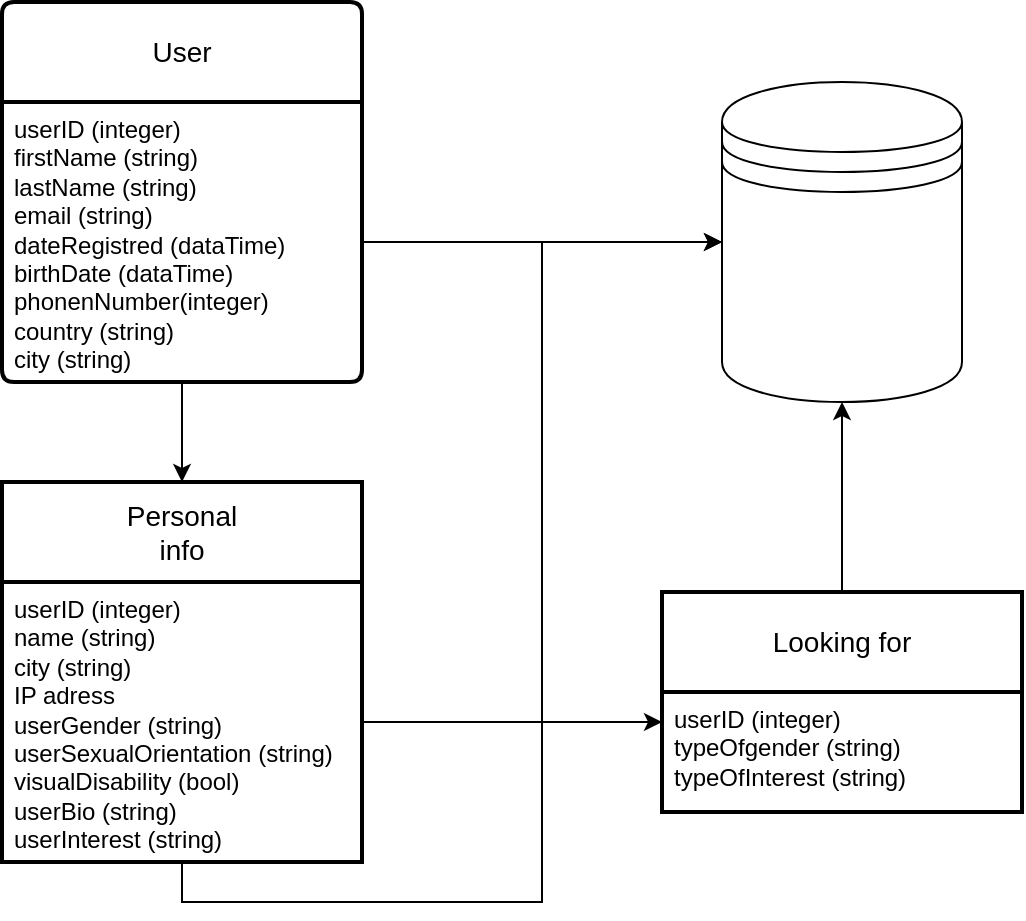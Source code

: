 <mxfile version="21.5.1" type="github">
  <diagram name="Página-1" id="jHDC_FelxfFi5uV1Rocn">
    <mxGraphModel dx="666" dy="483" grid="1" gridSize="10" guides="1" tooltips="1" connect="1" arrows="1" fold="1" page="1" pageScale="1" pageWidth="827" pageHeight="1169" math="0" shadow="0">
      <root>
        <mxCell id="0" />
        <mxCell id="1" parent="0" />
        <mxCell id="bIbb4CPO45cedWnDwLSL-1" value="User" style="swimlane;childLayout=stackLayout;horizontal=1;startSize=50;horizontalStack=0;rounded=1;fontSize=14;fontStyle=0;strokeWidth=2;resizeParent=0;resizeLast=1;shadow=0;dashed=0;align=center;arcSize=4;whiteSpace=wrap;html=1;" vertex="1" parent="1">
          <mxGeometry x="180" y="190" width="180" height="190" as="geometry">
            <mxRectangle x="180" y="190" width="120" height="50" as="alternateBounds" />
          </mxGeometry>
        </mxCell>
        <mxCell id="bIbb4CPO45cedWnDwLSL-2" value="userID (integer)&lt;br&gt;firstName (string)&lt;br&gt;lastName (string)&lt;br&gt;email (string)&lt;br&gt;dateRegistred (dataTime)&lt;br&gt;birthDate (dataTime)&lt;br&gt;phonenNumber(integer)&lt;br&gt;country (string)&lt;br&gt;city (string)" style="align=left;strokeColor=none;fillColor=none;spacingLeft=4;fontSize=12;verticalAlign=top;resizable=0;rotatable=0;part=1;html=1;" vertex="1" parent="bIbb4CPO45cedWnDwLSL-1">
          <mxGeometry y="50" width="180" height="140" as="geometry" />
        </mxCell>
        <mxCell id="bIbb4CPO45cedWnDwLSL-7" value="Personal&lt;br&gt;info" style="swimlane;childLayout=stackLayout;horizontal=1;startSize=50;horizontalStack=0;rounded=1;fontSize=14;fontStyle=0;strokeWidth=2;resizeParent=0;resizeLast=1;shadow=0;dashed=0;align=center;arcSize=0;whiteSpace=wrap;html=1;" vertex="1" parent="1">
          <mxGeometry x="180" y="430" width="180" height="190" as="geometry">
            <mxRectangle x="180" y="430" width="120" height="50" as="alternateBounds" />
          </mxGeometry>
        </mxCell>
        <mxCell id="bIbb4CPO45cedWnDwLSL-8" value="userID (integer)&lt;br&gt;name (string)&lt;br&gt;city (string)&lt;br&gt;IP adress&amp;nbsp;&lt;br&gt;userGender (string)&lt;br&gt;userSexualOrientation (string)&lt;br&gt;visualDisability (bool)&lt;br&gt;userBio (string)&lt;br&gt;userInterest (string)" style="align=left;strokeColor=none;fillColor=none;spacingLeft=4;fontSize=12;verticalAlign=top;resizable=0;rotatable=0;part=1;html=1;" vertex="1" parent="bIbb4CPO45cedWnDwLSL-7">
          <mxGeometry y="50" width="180" height="140" as="geometry" />
        </mxCell>
        <mxCell id="bIbb4CPO45cedWnDwLSL-16" style="edgeStyle=orthogonalEdgeStyle;rounded=0;orthogonalLoop=1;jettySize=auto;html=1;exitX=0.5;exitY=1;exitDx=0;exitDy=0;entryX=0.5;entryY=0;entryDx=0;entryDy=0;" edge="1" parent="1" source="bIbb4CPO45cedWnDwLSL-2" target="bIbb4CPO45cedWnDwLSL-7">
          <mxGeometry relative="1" as="geometry" />
        </mxCell>
        <mxCell id="bIbb4CPO45cedWnDwLSL-17" value="" style="shape=datastore;whiteSpace=wrap;html=1;" vertex="1" parent="1">
          <mxGeometry x="540" y="230" width="120" height="160" as="geometry" />
        </mxCell>
        <mxCell id="bIbb4CPO45cedWnDwLSL-19" style="edgeStyle=orthogonalEdgeStyle;rounded=0;orthogonalLoop=1;jettySize=auto;html=1;exitX=1;exitY=0.5;exitDx=0;exitDy=0;entryX=0;entryY=0.5;entryDx=0;entryDy=0;" edge="1" parent="1" source="bIbb4CPO45cedWnDwLSL-2" target="bIbb4CPO45cedWnDwLSL-17">
          <mxGeometry relative="1" as="geometry" />
        </mxCell>
        <mxCell id="bIbb4CPO45cedWnDwLSL-28" style="edgeStyle=orthogonalEdgeStyle;rounded=0;orthogonalLoop=1;jettySize=auto;html=1;exitX=0.5;exitY=0;exitDx=0;exitDy=0;entryX=0.5;entryY=1;entryDx=0;entryDy=0;" edge="1" parent="1" source="bIbb4CPO45cedWnDwLSL-22" target="bIbb4CPO45cedWnDwLSL-17">
          <mxGeometry relative="1" as="geometry" />
        </mxCell>
        <mxCell id="bIbb4CPO45cedWnDwLSL-22" value="Looking for" style="swimlane;childLayout=stackLayout;horizontal=1;startSize=50;horizontalStack=0;rounded=1;fontSize=14;fontStyle=0;strokeWidth=2;resizeParent=0;resizeLast=1;shadow=0;dashed=0;align=center;arcSize=0;whiteSpace=wrap;html=1;" vertex="1" parent="1">
          <mxGeometry x="510" y="485" width="180" height="110" as="geometry">
            <mxRectangle x="180" y="430" width="120" height="50" as="alternateBounds" />
          </mxGeometry>
        </mxCell>
        <mxCell id="bIbb4CPO45cedWnDwLSL-23" value="userID (integer)&lt;br&gt;typeOfgender (string)&lt;br&gt;typeOfInterest&amp;nbsp;(string)" style="align=left;strokeColor=none;fillColor=none;spacingLeft=4;fontSize=12;verticalAlign=top;resizable=0;rotatable=0;part=1;html=1;" vertex="1" parent="bIbb4CPO45cedWnDwLSL-22">
          <mxGeometry y="50" width="180" height="60" as="geometry" />
        </mxCell>
        <mxCell id="bIbb4CPO45cedWnDwLSL-27" style="edgeStyle=orthogonalEdgeStyle;rounded=0;orthogonalLoop=1;jettySize=auto;html=1;exitX=1;exitY=0.5;exitDx=0;exitDy=0;entryX=0;entryY=0.25;entryDx=0;entryDy=0;" edge="1" parent="1" source="bIbb4CPO45cedWnDwLSL-8" target="bIbb4CPO45cedWnDwLSL-23">
          <mxGeometry relative="1" as="geometry" />
        </mxCell>
        <mxCell id="bIbb4CPO45cedWnDwLSL-29" style="edgeStyle=orthogonalEdgeStyle;rounded=0;orthogonalLoop=1;jettySize=auto;html=1;exitX=0.5;exitY=1;exitDx=0;exitDy=0;entryX=0;entryY=0.5;entryDx=0;entryDy=0;" edge="1" parent="1" source="bIbb4CPO45cedWnDwLSL-8" target="bIbb4CPO45cedWnDwLSL-17">
          <mxGeometry relative="1" as="geometry">
            <mxPoint x="470" y="360" as="targetPoint" />
          </mxGeometry>
        </mxCell>
      </root>
    </mxGraphModel>
  </diagram>
</mxfile>
